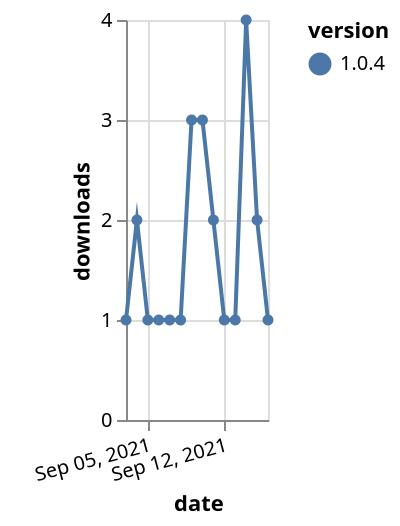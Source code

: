 {"$schema": "https://vega.github.io/schema/vega-lite/v5.json", "description": "A simple bar chart with embedded data.", "data": {"values": [{"date": "2021-09-03", "total": 128749, "delta": 1, "version": "1.0.4"}, {"date": "2021-09-04", "total": 128751, "delta": 2, "version": "1.0.4"}, {"date": "2021-09-05", "total": 128752, "delta": 1, "version": "1.0.4"}, {"date": "2021-09-06", "total": 128753, "delta": 1, "version": "1.0.4"}, {"date": "2021-09-07", "total": 128754, "delta": 1, "version": "1.0.4"}, {"date": "2021-09-08", "total": 128755, "delta": 1, "version": "1.0.4"}, {"date": "2021-09-09", "total": 128758, "delta": 3, "version": "1.0.4"}, {"date": "2021-09-10", "total": 128761, "delta": 3, "version": "1.0.4"}, {"date": "2021-09-11", "total": 128763, "delta": 2, "version": "1.0.4"}, {"date": "2021-09-12", "total": 128764, "delta": 1, "version": "1.0.4"}, {"date": "2021-09-13", "total": 128765, "delta": 1, "version": "1.0.4"}, {"date": "2021-09-14", "total": 128769, "delta": 4, "version": "1.0.4"}, {"date": "2021-09-15", "total": 128771, "delta": 2, "version": "1.0.4"}, {"date": "2021-09-16", "total": 128772, "delta": 1, "version": "1.0.4"}]}, "width": "container", "mark": {"type": "line", "point": {"filled": true}}, "encoding": {"x": {"field": "date", "type": "temporal", "timeUnit": "yearmonthdate", "title": "date", "axis": {"labelAngle": -15}}, "y": {"field": "delta", "type": "quantitative", "title": "downloads"}, "color": {"field": "version", "type": "nominal"}, "tooltip": {"field": "delta"}}}